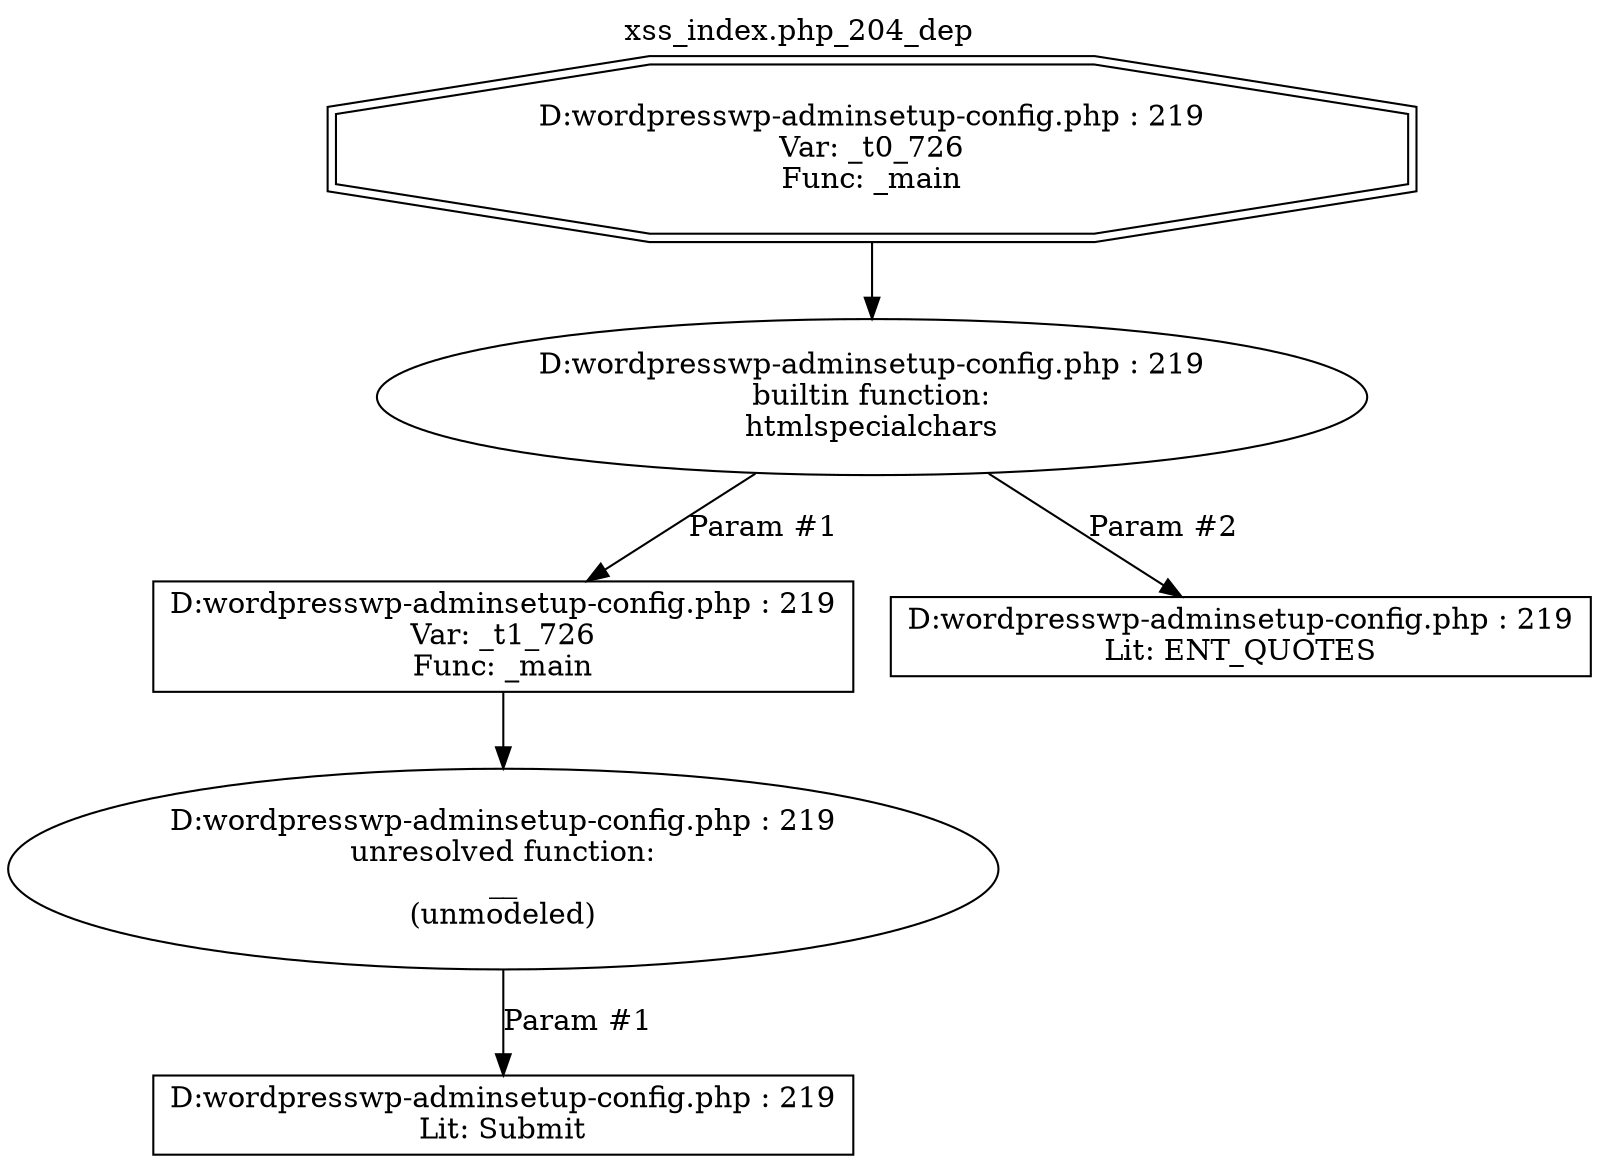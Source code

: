 digraph cfg {
  label="xss_index.php_204_dep";
  labelloc=t;
  n1 [shape=doubleoctagon, label="D:\wordpress\wp-admin\setup-config.php : 219\nVar: _t0_726\nFunc: _main\n"];
  n2 [shape=ellipse, label="D:\wordpress\wp-admin\setup-config.php : 219\nbuiltin function:\nhtmlspecialchars\n"];
  n3 [shape=box, label="D:\wordpress\wp-admin\setup-config.php : 219\nVar: _t1_726\nFunc: _main\n"];
  n4 [shape=ellipse, label="D:\wordpress\wp-admin\setup-config.php : 219\nunresolved function:\n__\n(unmodeled)\n"];
  n5 [shape=box, label="D:\wordpress\wp-admin\setup-config.php : 219\nLit: Submit\n"];
  n6 [shape=box, label="D:\wordpress\wp-admin\setup-config.php : 219\nLit: ENT_QUOTES\n"];
  n1 -> n2;
  n3 -> n4;
  n4 -> n5[label="Param #1"];
  n2 -> n3[label="Param #1"];
  n2 -> n6[label="Param #2"];
}
